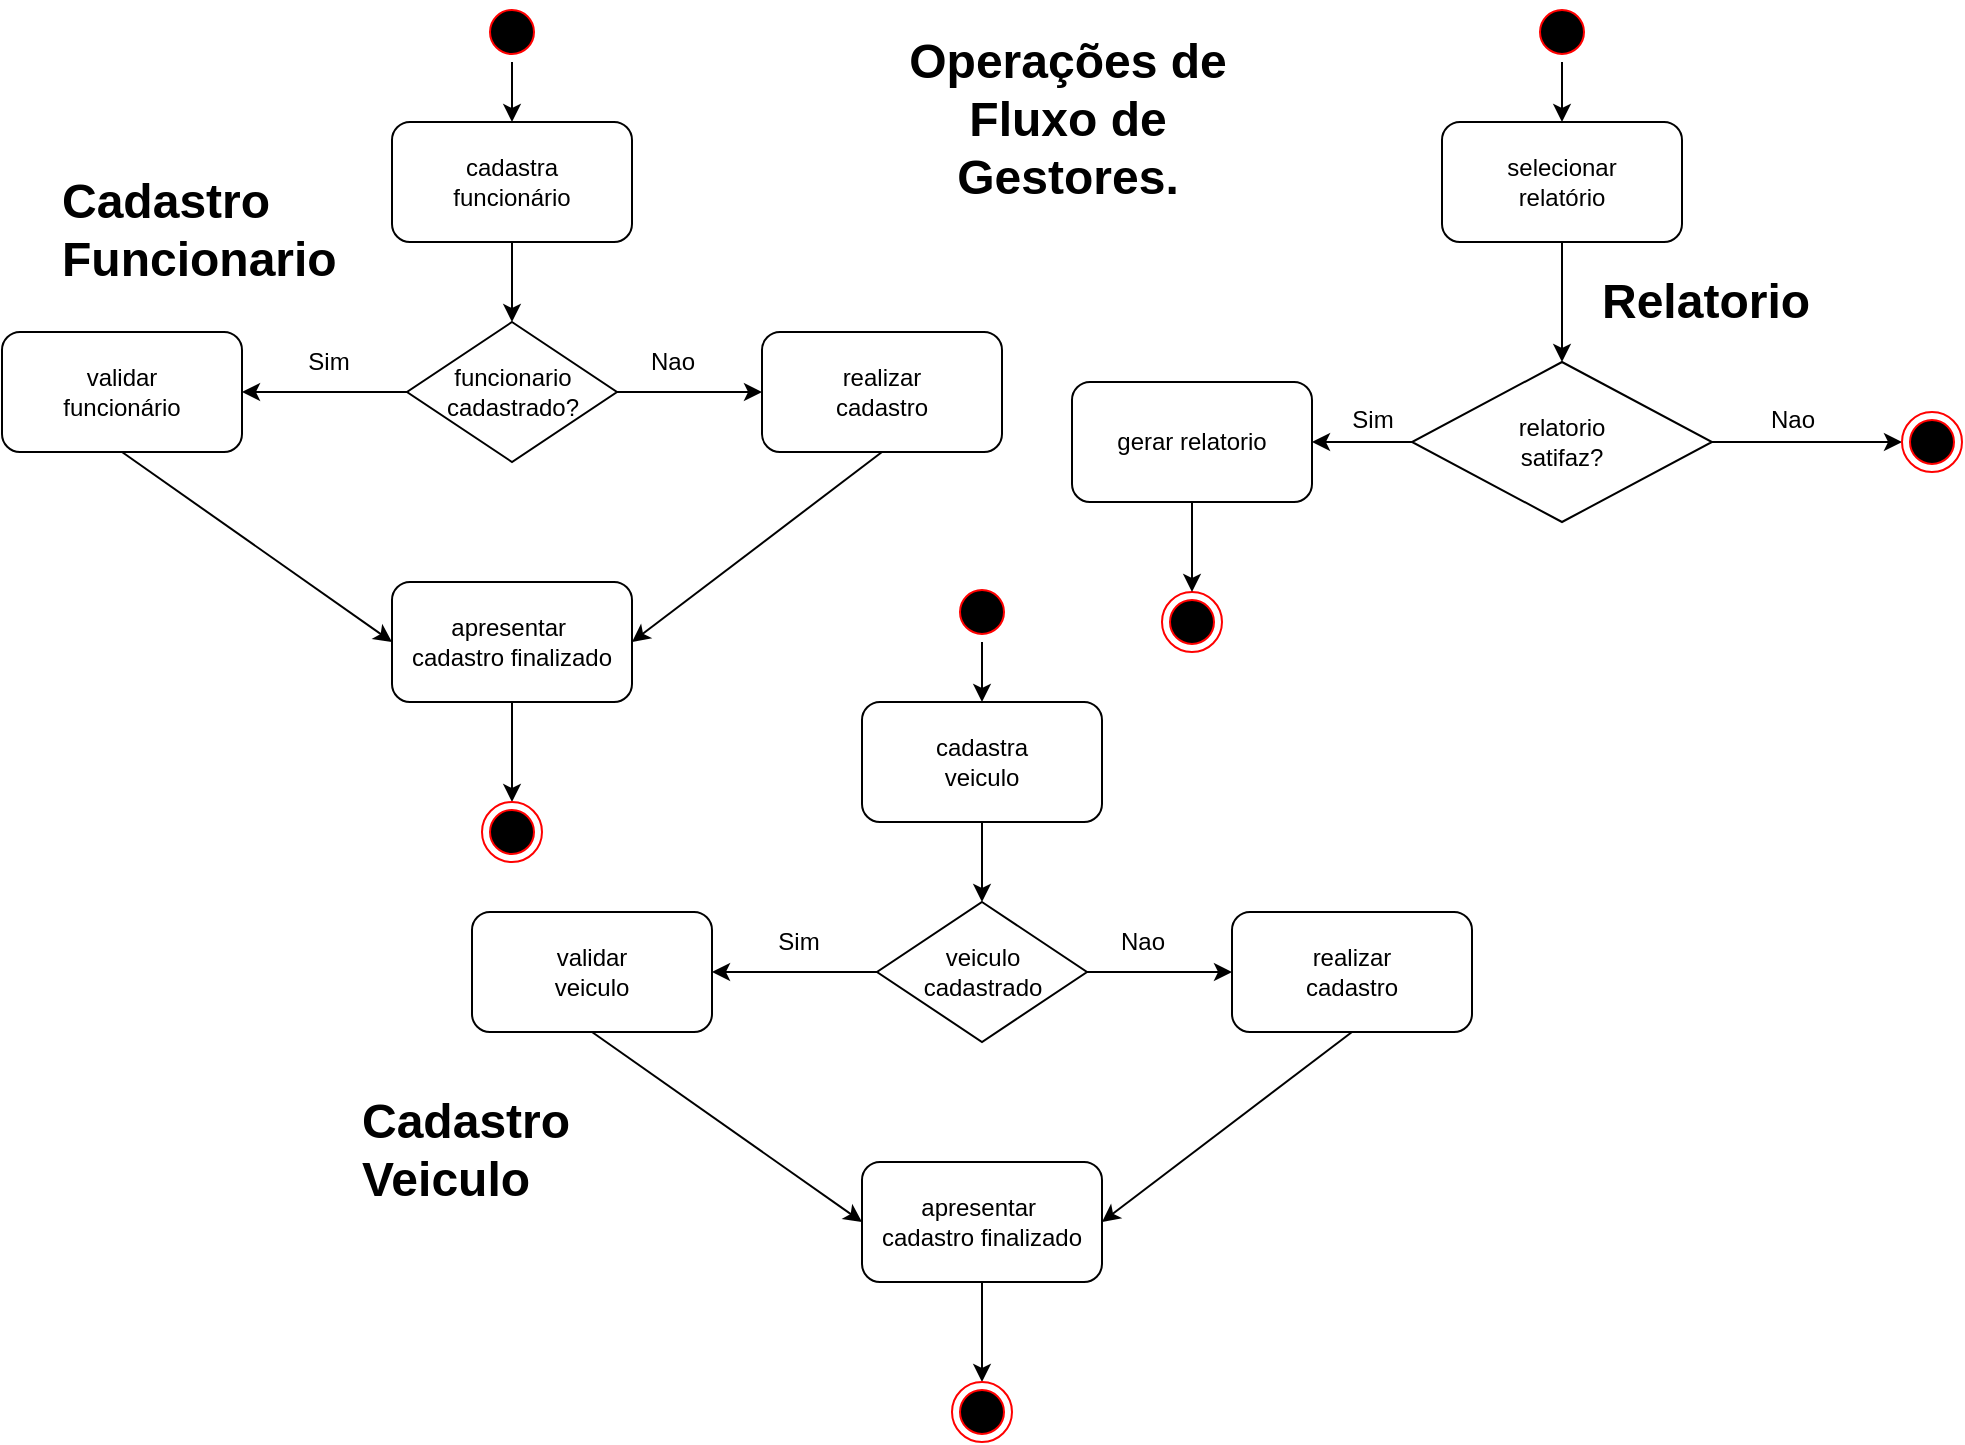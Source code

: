 <mxfile version="12.9.6" type="device"><diagram id="A5x_32OVRszgC1YRFqRG" name="Page-1"><mxGraphModel dx="1422" dy="794" grid="1" gridSize="10" guides="1" tooltips="1" connect="1" arrows="1" fold="1" page="1" pageScale="1" pageWidth="827" pageHeight="1169" math="0" shadow="0"><root><mxCell id="0"/><mxCell id="1" parent="0"/><mxCell id="3dDs1Heo2bwK903kVI7l-6" style="edgeStyle=orthogonalEdgeStyle;rounded=0;orthogonalLoop=1;jettySize=auto;html=1;entryX=0.5;entryY=0;entryDx=0;entryDy=0;" edge="1" parent="1" source="3dDs1Heo2bwK903kVI7l-1" target="3dDs1Heo2bwK903kVI7l-3"><mxGeometry relative="1" as="geometry"/></mxCell><mxCell id="3dDs1Heo2bwK903kVI7l-1" value="" style="ellipse;html=1;shape=startState;fillColor=#000000;strokeColor=#ff0000;" vertex="1" parent="1"><mxGeometry x="245" width="30" height="30" as="geometry"/></mxCell><mxCell id="3dDs1Heo2bwK903kVI7l-9" style="edgeStyle=orthogonalEdgeStyle;rounded=0;orthogonalLoop=1;jettySize=auto;html=1;" edge="1" parent="1" source="3dDs1Heo2bwK903kVI7l-3" target="3dDs1Heo2bwK903kVI7l-7"><mxGeometry relative="1" as="geometry"/></mxCell><mxCell id="3dDs1Heo2bwK903kVI7l-3" value="cadastra&lt;br&gt;funcionário" style="rounded=1;whiteSpace=wrap;html=1;" vertex="1" parent="1"><mxGeometry x="200" y="60" width="120" height="60" as="geometry"/></mxCell><mxCell id="3dDs1Heo2bwK903kVI7l-7" value="funcionario&lt;br&gt;cadastrado?" style="rhombus;whiteSpace=wrap;html=1;" vertex="1" parent="1"><mxGeometry x="207.5" y="160" width="105" height="70" as="geometry"/></mxCell><mxCell id="3dDs1Heo2bwK903kVI7l-10" value="realizar&lt;br&gt;cadastro" style="rounded=1;whiteSpace=wrap;html=1;" vertex="1" parent="1"><mxGeometry x="385" y="165" width="120" height="60" as="geometry"/></mxCell><mxCell id="3dDs1Heo2bwK903kVI7l-11" value="validar&lt;br&gt;funcionário" style="rounded=1;whiteSpace=wrap;html=1;" vertex="1" parent="1"><mxGeometry x="5" y="165" width="120" height="60" as="geometry"/></mxCell><mxCell id="3dDs1Heo2bwK903kVI7l-12" value="" style="endArrow=classic;html=1;exitX=1;exitY=0.5;exitDx=0;exitDy=0;entryX=0;entryY=0.5;entryDx=0;entryDy=0;" edge="1" parent="1" source="3dDs1Heo2bwK903kVI7l-7" target="3dDs1Heo2bwK903kVI7l-10"><mxGeometry width="50" height="50" relative="1" as="geometry"><mxPoint x="325" y="300" as="sourcePoint"/><mxPoint x="404" y="198" as="targetPoint"/></mxGeometry></mxCell><mxCell id="3dDs1Heo2bwK903kVI7l-13" value="" style="endArrow=classic;html=1;exitX=0;exitY=0.5;exitDx=0;exitDy=0;entryX=1;entryY=0.5;entryDx=0;entryDy=0;" edge="1" parent="1" source="3dDs1Heo2bwK903kVI7l-7" target="3dDs1Heo2bwK903kVI7l-11"><mxGeometry width="50" height="50" relative="1" as="geometry"><mxPoint x="125" y="220" as="sourcePoint"/><mxPoint x="175" y="170" as="targetPoint"/></mxGeometry></mxCell><mxCell id="3dDs1Heo2bwK903kVI7l-14" value="Nao" style="text;html=1;align=center;verticalAlign=middle;resizable=0;points=[];autosize=1;" vertex="1" parent="1"><mxGeometry x="320" y="170" width="40" height="20" as="geometry"/></mxCell><mxCell id="3dDs1Heo2bwK903kVI7l-15" value="Sim" style="text;html=1;align=center;verticalAlign=middle;resizable=0;points=[];autosize=1;" vertex="1" parent="1"><mxGeometry x="148" y="170" width="40" height="20" as="geometry"/></mxCell><mxCell id="3dDs1Heo2bwK903kVI7l-20" style="edgeStyle=orthogonalEdgeStyle;rounded=0;orthogonalLoop=1;jettySize=auto;html=1;entryX=0.5;entryY=0;entryDx=0;entryDy=0;" edge="1" parent="1" source="3dDs1Heo2bwK903kVI7l-16" target="3dDs1Heo2bwK903kVI7l-19"><mxGeometry relative="1" as="geometry"/></mxCell><mxCell id="3dDs1Heo2bwK903kVI7l-16" value="apresentar&amp;nbsp;&lt;br&gt;cadastro finalizado" style="rounded=1;whiteSpace=wrap;html=1;" vertex="1" parent="1"><mxGeometry x="200" y="290" width="120" height="60" as="geometry"/></mxCell><mxCell id="3dDs1Heo2bwK903kVI7l-17" value="" style="endArrow=classic;html=1;exitX=0.5;exitY=1;exitDx=0;exitDy=0;entryX=0;entryY=0.5;entryDx=0;entryDy=0;" edge="1" parent="1" source="3dDs1Heo2bwK903kVI7l-11" target="3dDs1Heo2bwK903kVI7l-16"><mxGeometry width="50" height="50" relative="1" as="geometry"><mxPoint x="75" y="330" as="sourcePoint"/><mxPoint x="125" y="280" as="targetPoint"/></mxGeometry></mxCell><mxCell id="3dDs1Heo2bwK903kVI7l-18" value="" style="endArrow=classic;html=1;exitX=0.5;exitY=1;exitDx=0;exitDy=0;entryX=1;entryY=0.5;entryDx=0;entryDy=0;" edge="1" parent="1" source="3dDs1Heo2bwK903kVI7l-10" target="3dDs1Heo2bwK903kVI7l-16"><mxGeometry width="50" height="50" relative="1" as="geometry"><mxPoint x="415" y="320" as="sourcePoint"/><mxPoint x="465" y="270" as="targetPoint"/></mxGeometry></mxCell><mxCell id="3dDs1Heo2bwK903kVI7l-19" value="" style="ellipse;html=1;shape=endState;fillColor=#000000;strokeColor=#ff0000;" vertex="1" parent="1"><mxGeometry x="245" y="400" width="30" height="30" as="geometry"/></mxCell><mxCell id="3dDs1Heo2bwK903kVI7l-23" style="edgeStyle=orthogonalEdgeStyle;rounded=0;orthogonalLoop=1;jettySize=auto;html=1;entryX=0.5;entryY=0;entryDx=0;entryDy=0;" edge="1" parent="1" source="3dDs1Heo2bwK903kVI7l-24" target="3dDs1Heo2bwK903kVI7l-26"><mxGeometry relative="1" as="geometry"/></mxCell><mxCell id="3dDs1Heo2bwK903kVI7l-24" value="" style="ellipse;html=1;shape=startState;fillColor=#000000;strokeColor=#ff0000;" vertex="1" parent="1"><mxGeometry x="480" y="290" width="30" height="30" as="geometry"/></mxCell><mxCell id="3dDs1Heo2bwK903kVI7l-25" style="edgeStyle=orthogonalEdgeStyle;rounded=0;orthogonalLoop=1;jettySize=auto;html=1;" edge="1" parent="1" source="3dDs1Heo2bwK903kVI7l-26" target="3dDs1Heo2bwK903kVI7l-27"><mxGeometry relative="1" as="geometry"/></mxCell><mxCell id="3dDs1Heo2bwK903kVI7l-26" value="cadastra&lt;br&gt;veiculo" style="rounded=1;whiteSpace=wrap;html=1;" vertex="1" parent="1"><mxGeometry x="435" y="350" width="120" height="60" as="geometry"/></mxCell><mxCell id="3dDs1Heo2bwK903kVI7l-27" value="veiculo&lt;br&gt;cadastrado" style="rhombus;whiteSpace=wrap;html=1;" vertex="1" parent="1"><mxGeometry x="442.5" y="450" width="105" height="70" as="geometry"/></mxCell><mxCell id="3dDs1Heo2bwK903kVI7l-28" value="realizar&lt;br&gt;cadastro" style="rounded=1;whiteSpace=wrap;html=1;" vertex="1" parent="1"><mxGeometry x="620" y="455" width="120" height="60" as="geometry"/></mxCell><mxCell id="3dDs1Heo2bwK903kVI7l-29" value="validar &lt;br&gt;veiculo" style="rounded=1;whiteSpace=wrap;html=1;" vertex="1" parent="1"><mxGeometry x="240" y="455" width="120" height="60" as="geometry"/></mxCell><mxCell id="3dDs1Heo2bwK903kVI7l-30" value="" style="endArrow=classic;html=1;exitX=1;exitY=0.5;exitDx=0;exitDy=0;entryX=0;entryY=0.5;entryDx=0;entryDy=0;" edge="1" parent="1" source="3dDs1Heo2bwK903kVI7l-27" target="3dDs1Heo2bwK903kVI7l-28"><mxGeometry width="50" height="50" relative="1" as="geometry"><mxPoint x="560" y="590" as="sourcePoint"/><mxPoint x="639" y="488" as="targetPoint"/></mxGeometry></mxCell><mxCell id="3dDs1Heo2bwK903kVI7l-31" value="" style="endArrow=classic;html=1;exitX=0;exitY=0.5;exitDx=0;exitDy=0;entryX=1;entryY=0.5;entryDx=0;entryDy=0;" edge="1" parent="1" source="3dDs1Heo2bwK903kVI7l-27" target="3dDs1Heo2bwK903kVI7l-29"><mxGeometry width="50" height="50" relative="1" as="geometry"><mxPoint x="360" y="510" as="sourcePoint"/><mxPoint x="410" y="460" as="targetPoint"/></mxGeometry></mxCell><mxCell id="3dDs1Heo2bwK903kVI7l-32" value="Nao" style="text;html=1;align=center;verticalAlign=middle;resizable=0;points=[];autosize=1;" vertex="1" parent="1"><mxGeometry x="555" y="460" width="40" height="20" as="geometry"/></mxCell><mxCell id="3dDs1Heo2bwK903kVI7l-33" value="Sim" style="text;html=1;align=center;verticalAlign=middle;resizable=0;points=[];autosize=1;" vertex="1" parent="1"><mxGeometry x="383" y="460" width="40" height="20" as="geometry"/></mxCell><mxCell id="3dDs1Heo2bwK903kVI7l-34" style="edgeStyle=orthogonalEdgeStyle;rounded=0;orthogonalLoop=1;jettySize=auto;html=1;entryX=0.5;entryY=0;entryDx=0;entryDy=0;" edge="1" parent="1" source="3dDs1Heo2bwK903kVI7l-35" target="3dDs1Heo2bwK903kVI7l-38"><mxGeometry relative="1" as="geometry"/></mxCell><mxCell id="3dDs1Heo2bwK903kVI7l-35" value="apresentar&amp;nbsp;&lt;br&gt;cadastro finalizado" style="rounded=1;whiteSpace=wrap;html=1;" vertex="1" parent="1"><mxGeometry x="435" y="580" width="120" height="60" as="geometry"/></mxCell><mxCell id="3dDs1Heo2bwK903kVI7l-36" value="" style="endArrow=classic;html=1;exitX=0.5;exitY=1;exitDx=0;exitDy=0;entryX=0;entryY=0.5;entryDx=0;entryDy=0;" edge="1" parent="1" source="3dDs1Heo2bwK903kVI7l-29" target="3dDs1Heo2bwK903kVI7l-35"><mxGeometry width="50" height="50" relative="1" as="geometry"><mxPoint x="310" y="620" as="sourcePoint"/><mxPoint x="360" y="570" as="targetPoint"/></mxGeometry></mxCell><mxCell id="3dDs1Heo2bwK903kVI7l-37" value="" style="endArrow=classic;html=1;exitX=0.5;exitY=1;exitDx=0;exitDy=0;entryX=1;entryY=0.5;entryDx=0;entryDy=0;" edge="1" parent="1" source="3dDs1Heo2bwK903kVI7l-28" target="3dDs1Heo2bwK903kVI7l-35"><mxGeometry width="50" height="50" relative="1" as="geometry"><mxPoint x="650" y="610" as="sourcePoint"/><mxPoint x="700" y="560" as="targetPoint"/></mxGeometry></mxCell><mxCell id="3dDs1Heo2bwK903kVI7l-38" value="" style="ellipse;html=1;shape=endState;fillColor=#000000;strokeColor=#ff0000;" vertex="1" parent="1"><mxGeometry x="480" y="690" width="30" height="30" as="geometry"/></mxCell><mxCell id="3dDs1Heo2bwK903kVI7l-39" value="&lt;h1&gt;Operações de Fluxo de Gestores.&lt;/h1&gt;" style="text;html=1;strokeColor=none;fillColor=none;spacing=5;spacingTop=-20;whiteSpace=wrap;overflow=hidden;rounded=0;align=center;" vertex="1" parent="1"><mxGeometry x="442.5" y="10" width="190" height="120" as="geometry"/></mxCell><mxCell id="3dDs1Heo2bwK903kVI7l-40" style="edgeStyle=orthogonalEdgeStyle;rounded=0;orthogonalLoop=1;jettySize=auto;html=1;entryX=0.5;entryY=0;entryDx=0;entryDy=0;" edge="1" parent="1" source="3dDs1Heo2bwK903kVI7l-41" target="3dDs1Heo2bwK903kVI7l-43"><mxGeometry relative="1" as="geometry"/></mxCell><mxCell id="3dDs1Heo2bwK903kVI7l-41" value="" style="ellipse;html=1;shape=startState;fillColor=#000000;strokeColor=#ff0000;" vertex="1" parent="1"><mxGeometry x="770" width="30" height="30" as="geometry"/></mxCell><mxCell id="3dDs1Heo2bwK903kVI7l-57" style="edgeStyle=orthogonalEdgeStyle;rounded=0;orthogonalLoop=1;jettySize=auto;html=1;entryX=0.5;entryY=0;entryDx=0;entryDy=0;" edge="1" parent="1" source="3dDs1Heo2bwK903kVI7l-43" target="3dDs1Heo2bwK903kVI7l-59"><mxGeometry relative="1" as="geometry"><mxPoint x="785" y="160" as="targetPoint"/></mxGeometry></mxCell><mxCell id="3dDs1Heo2bwK903kVI7l-43" value="selecionar &lt;br&gt;relatório" style="rounded=1;whiteSpace=wrap;html=1;" vertex="1" parent="1"><mxGeometry x="725" y="60" width="120" height="60" as="geometry"/></mxCell><mxCell id="3dDs1Heo2bwK903kVI7l-55" value="" style="ellipse;html=1;shape=endState;fillColor=#000000;strokeColor=#ff0000;" vertex="1" parent="1"><mxGeometry x="585" y="295" width="30" height="30" as="geometry"/></mxCell><mxCell id="3dDs1Heo2bwK903kVI7l-62" style="edgeStyle=orthogonalEdgeStyle;rounded=0;orthogonalLoop=1;jettySize=auto;html=1;entryX=1;entryY=0.5;entryDx=0;entryDy=0;" edge="1" parent="1" source="3dDs1Heo2bwK903kVI7l-59" target="3dDs1Heo2bwK903kVI7l-61"><mxGeometry relative="1" as="geometry"/></mxCell><mxCell id="3dDs1Heo2bwK903kVI7l-63" style="edgeStyle=orthogonalEdgeStyle;rounded=0;orthogonalLoop=1;jettySize=auto;html=1;entryX=0;entryY=0.5;entryDx=0;entryDy=0;" edge="1" parent="1" source="3dDs1Heo2bwK903kVI7l-59" target="3dDs1Heo2bwK903kVI7l-67"><mxGeometry relative="1" as="geometry"><mxPoint x="930" y="310" as="targetPoint"/></mxGeometry></mxCell><mxCell id="3dDs1Heo2bwK903kVI7l-59" value="relatorio&lt;br&gt;satifaz?" style="rhombus;whiteSpace=wrap;html=1;" vertex="1" parent="1"><mxGeometry x="710" y="180" width="150" height="80" as="geometry"/></mxCell><mxCell id="3dDs1Heo2bwK903kVI7l-69" style="edgeStyle=orthogonalEdgeStyle;rounded=0;orthogonalLoop=1;jettySize=auto;html=1;entryX=0.5;entryY=0;entryDx=0;entryDy=0;" edge="1" parent="1" source="3dDs1Heo2bwK903kVI7l-61" target="3dDs1Heo2bwK903kVI7l-55"><mxGeometry relative="1" as="geometry"/></mxCell><mxCell id="3dDs1Heo2bwK903kVI7l-61" value="gerar relatorio" style="rounded=1;whiteSpace=wrap;html=1;" vertex="1" parent="1"><mxGeometry x="540" y="190" width="120" height="60" as="geometry"/></mxCell><mxCell id="3dDs1Heo2bwK903kVI7l-65" value="Sim" style="text;html=1;align=center;verticalAlign=middle;resizable=0;points=[];autosize=1;" vertex="1" parent="1"><mxGeometry x="670" y="199" width="40" height="20" as="geometry"/></mxCell><mxCell id="3dDs1Heo2bwK903kVI7l-66" value="Nao" style="text;html=1;align=center;verticalAlign=middle;resizable=0;points=[];autosize=1;" vertex="1" parent="1"><mxGeometry x="880" y="199" width="40" height="20" as="geometry"/></mxCell><mxCell id="3dDs1Heo2bwK903kVI7l-67" value="" style="ellipse;html=1;shape=endState;fillColor=#000000;strokeColor=#ff0000;" vertex="1" parent="1"><mxGeometry x="955" y="205" width="30" height="30" as="geometry"/></mxCell><mxCell id="3dDs1Heo2bwK903kVI7l-70" value="&lt;h1&gt;Relatorio&lt;/h1&gt;" style="text;html=1;strokeColor=none;fillColor=none;spacing=5;spacingTop=-20;whiteSpace=wrap;overflow=hidden;rounded=0;" vertex="1" parent="1"><mxGeometry x="800" y="130" width="125" height="60" as="geometry"/></mxCell><mxCell id="3dDs1Heo2bwK903kVI7l-72" value="&lt;h1&gt;Cadastro Funcionario&lt;/h1&gt;" style="text;html=1;strokeColor=none;fillColor=none;spacing=5;spacingTop=-20;whiteSpace=wrap;overflow=hidden;rounded=0;" vertex="1" parent="1"><mxGeometry x="30" y="80" width="150" height="60" as="geometry"/></mxCell><mxCell id="3dDs1Heo2bwK903kVI7l-73" value="&lt;h1&gt;Cadastro Veiculo&lt;/h1&gt;" style="text;html=1;strokeColor=none;fillColor=none;spacing=5;spacingTop=-20;whiteSpace=wrap;overflow=hidden;rounded=0;" vertex="1" parent="1"><mxGeometry x="180" y="540" width="150" height="60" as="geometry"/></mxCell></root></mxGraphModel></diagram></mxfile>